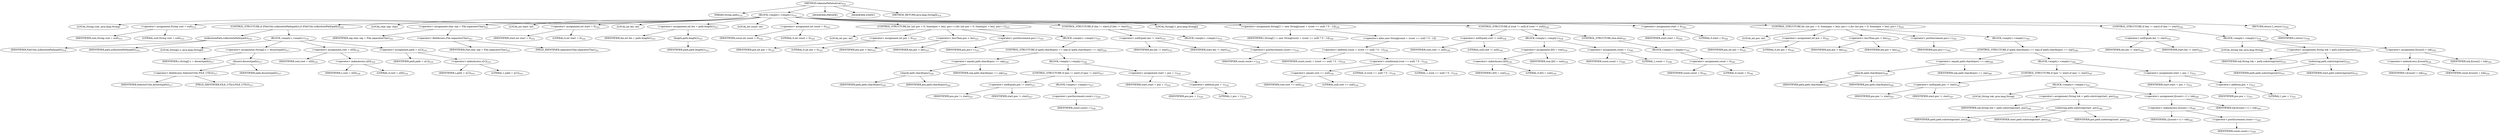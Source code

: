 digraph "tokenizePathAsArray" {  
"1123" [label = <(METHOD,tokenizePathAsArray)<SUB>514</SUB>> ]
"1124" [label = <(PARAM,String path)<SUB>514</SUB>> ]
"1125" [label = <(BLOCK,&lt;empty&gt;,&lt;empty&gt;)<SUB>514</SUB>> ]
"1126" [label = <(LOCAL,String root: java.lang.String)> ]
"1127" [label = <(&lt;operator&gt;.assignment,String root = null)<SUB>515</SUB>> ]
"1128" [label = <(IDENTIFIER,root,String root = null)<SUB>515</SUB>> ]
"1129" [label = <(LITERAL,null,String root = null)<SUB>515</SUB>> ]
"1130" [label = <(CONTROL_STRUCTURE,if (FileUtils.isAbsolutePath(path)),if (FileUtils.isAbsolutePath(path)))<SUB>516</SUB>> ]
"1131" [label = <(isAbsolutePath,isAbsolutePath(path))<SUB>516</SUB>> ]
"1132" [label = <(IDENTIFIER,FileUtils,isAbsolutePath(path))<SUB>516</SUB>> ]
"1133" [label = <(IDENTIFIER,path,isAbsolutePath(path))<SUB>516</SUB>> ]
"1134" [label = <(BLOCK,&lt;empty&gt;,&lt;empty&gt;)<SUB>516</SUB>> ]
"1135" [label = <(LOCAL,String[] s: java.lang.String[])> ]
"1136" [label = <(&lt;operator&gt;.assignment,String[] s = dissect(path))<SUB>517</SUB>> ]
"1137" [label = <(IDENTIFIER,s,String[] s = dissect(path))<SUB>517</SUB>> ]
"1138" [label = <(dissect,dissect(path))<SUB>517</SUB>> ]
"1139" [label = <(&lt;operator&gt;.fieldAccess,SelectorUtils.FILE_UTILS)<SUB>517</SUB>> ]
"1140" [label = <(IDENTIFIER,SelectorUtils,dissect(path))<SUB>517</SUB>> ]
"1141" [label = <(FIELD_IDENTIFIER,FILE_UTILS,FILE_UTILS)<SUB>517</SUB>> ]
"1142" [label = <(IDENTIFIER,path,dissect(path))<SUB>517</SUB>> ]
"1143" [label = <(&lt;operator&gt;.assignment,root = s[0])<SUB>518</SUB>> ]
"1144" [label = <(IDENTIFIER,root,root = s[0])<SUB>518</SUB>> ]
"1145" [label = <(&lt;operator&gt;.indexAccess,s[0])<SUB>518</SUB>> ]
"1146" [label = <(IDENTIFIER,s,root = s[0])<SUB>518</SUB>> ]
"1147" [label = <(LITERAL,0,root = s[0])<SUB>518</SUB>> ]
"1148" [label = <(&lt;operator&gt;.assignment,path = s[1])<SUB>519</SUB>> ]
"1149" [label = <(IDENTIFIER,path,path = s[1])<SUB>519</SUB>> ]
"1150" [label = <(&lt;operator&gt;.indexAccess,s[1])<SUB>519</SUB>> ]
"1151" [label = <(IDENTIFIER,s,path = s[1])<SUB>519</SUB>> ]
"1152" [label = <(LITERAL,1,path = s[1])<SUB>519</SUB>> ]
"1153" [label = <(LOCAL,char sep: char)> ]
"1154" [label = <(&lt;operator&gt;.assignment,char sep = File.separatorChar)<SUB>521</SUB>> ]
"1155" [label = <(IDENTIFIER,sep,char sep = File.separatorChar)<SUB>521</SUB>> ]
"1156" [label = <(&lt;operator&gt;.fieldAccess,File.separatorChar)<SUB>521</SUB>> ]
"1157" [label = <(IDENTIFIER,File,char sep = File.separatorChar)<SUB>521</SUB>> ]
"1158" [label = <(FIELD_IDENTIFIER,separatorChar,separatorChar)<SUB>521</SUB>> ]
"1159" [label = <(LOCAL,int start: int)> ]
"1160" [label = <(&lt;operator&gt;.assignment,int start = 0)<SUB>522</SUB>> ]
"1161" [label = <(IDENTIFIER,start,int start = 0)<SUB>522</SUB>> ]
"1162" [label = <(LITERAL,0,int start = 0)<SUB>522</SUB>> ]
"1163" [label = <(LOCAL,int len: int)> ]
"1164" [label = <(&lt;operator&gt;.assignment,int len = path.length())<SUB>523</SUB>> ]
"1165" [label = <(IDENTIFIER,len,int len = path.length())<SUB>523</SUB>> ]
"1166" [label = <(length,path.length())<SUB>523</SUB>> ]
"1167" [label = <(IDENTIFIER,path,path.length())<SUB>523</SUB>> ]
"1168" [label = <(LOCAL,int count: int)> ]
"1169" [label = <(&lt;operator&gt;.assignment,int count = 0)<SUB>524</SUB>> ]
"1170" [label = <(IDENTIFIER,count,int count = 0)<SUB>524</SUB>> ]
"1171" [label = <(LITERAL,0,int count = 0)<SUB>524</SUB>> ]
"1172" [label = <(CONTROL_STRUCTURE,for (int pos = 0; Some(pos &lt; len); pos++),for (int pos = 0; Some(pos &lt; len); pos++))<SUB>525</SUB>> ]
"1173" [label = <(LOCAL,int pos: int)> ]
"1174" [label = <(&lt;operator&gt;.assignment,int pos = 0)<SUB>525</SUB>> ]
"1175" [label = <(IDENTIFIER,pos,int pos = 0)<SUB>525</SUB>> ]
"1176" [label = <(LITERAL,0,int pos = 0)<SUB>525</SUB>> ]
"1177" [label = <(&lt;operator&gt;.lessThan,pos &lt; len)<SUB>525</SUB>> ]
"1178" [label = <(IDENTIFIER,pos,pos &lt; len)<SUB>525</SUB>> ]
"1179" [label = <(IDENTIFIER,len,pos &lt; len)<SUB>525</SUB>> ]
"1180" [label = <(&lt;operator&gt;.postIncrement,pos++)<SUB>525</SUB>> ]
"1181" [label = <(IDENTIFIER,pos,pos++)<SUB>525</SUB>> ]
"1182" [label = <(BLOCK,&lt;empty&gt;,&lt;empty&gt;)<SUB>525</SUB>> ]
"1183" [label = <(CONTROL_STRUCTURE,if (path.charAt(pos) == sep),if (path.charAt(pos) == sep))<SUB>526</SUB>> ]
"1184" [label = <(&lt;operator&gt;.equals,path.charAt(pos) == sep)<SUB>526</SUB>> ]
"1185" [label = <(charAt,path.charAt(pos))<SUB>526</SUB>> ]
"1186" [label = <(IDENTIFIER,path,path.charAt(pos))<SUB>526</SUB>> ]
"1187" [label = <(IDENTIFIER,pos,path.charAt(pos))<SUB>526</SUB>> ]
"1188" [label = <(IDENTIFIER,sep,path.charAt(pos) == sep)<SUB>526</SUB>> ]
"1189" [label = <(BLOCK,&lt;empty&gt;,&lt;empty&gt;)<SUB>526</SUB>> ]
"1190" [label = <(CONTROL_STRUCTURE,if (pos != start),if (pos != start))<SUB>527</SUB>> ]
"1191" [label = <(&lt;operator&gt;.notEquals,pos != start)<SUB>527</SUB>> ]
"1192" [label = <(IDENTIFIER,pos,pos != start)<SUB>527</SUB>> ]
"1193" [label = <(IDENTIFIER,start,pos != start)<SUB>527</SUB>> ]
"1194" [label = <(BLOCK,&lt;empty&gt;,&lt;empty&gt;)<SUB>527</SUB>> ]
"1195" [label = <(&lt;operator&gt;.postIncrement,count++)<SUB>528</SUB>> ]
"1196" [label = <(IDENTIFIER,count,count++)<SUB>528</SUB>> ]
"1197" [label = <(&lt;operator&gt;.assignment,start = pos + 1)<SUB>530</SUB>> ]
"1198" [label = <(IDENTIFIER,start,start = pos + 1)<SUB>530</SUB>> ]
"1199" [label = <(&lt;operator&gt;.addition,pos + 1)<SUB>530</SUB>> ]
"1200" [label = <(IDENTIFIER,pos,pos + 1)<SUB>530</SUB>> ]
"1201" [label = <(LITERAL,1,pos + 1)<SUB>530</SUB>> ]
"1202" [label = <(CONTROL_STRUCTURE,if (len != start),if (len != start))<SUB>533</SUB>> ]
"1203" [label = <(&lt;operator&gt;.notEquals,len != start)<SUB>533</SUB>> ]
"1204" [label = <(IDENTIFIER,len,len != start)<SUB>533</SUB>> ]
"1205" [label = <(IDENTIFIER,start,len != start)<SUB>533</SUB>> ]
"1206" [label = <(BLOCK,&lt;empty&gt;,&lt;empty&gt;)<SUB>533</SUB>> ]
"1207" [label = <(&lt;operator&gt;.postIncrement,count++)<SUB>534</SUB>> ]
"1208" [label = <(IDENTIFIER,count,count++)<SUB>534</SUB>> ]
"1209" [label = <(LOCAL,String[] l: java.lang.String[])> ]
"1210" [label = <(&lt;operator&gt;.assignment,String[] l = new String[count + ((root == null) ? 0 : 1)])<SUB>536</SUB>> ]
"1211" [label = <(IDENTIFIER,l,String[] l = new String[count + ((root == null) ? 0 : 1)])<SUB>536</SUB>> ]
"1212" [label = <(&lt;operator&gt;.alloc,new String[count + ((root == null) ? 0 : 1)])> ]
"1213" [label = <(&lt;operator&gt;.addition,count + ((root == null) ? 0 : 1))<SUB>536</SUB>> ]
"1214" [label = <(IDENTIFIER,count,count + ((root == null) ? 0 : 1))<SUB>536</SUB>> ]
"1215" [label = <(&lt;operator&gt;.conditional,(root == null) ? 0 : 1)<SUB>536</SUB>> ]
"1216" [label = <(&lt;operator&gt;.equals,root == null)<SUB>536</SUB>> ]
"1217" [label = <(IDENTIFIER,root,root == null)<SUB>536</SUB>> ]
"1218" [label = <(LITERAL,null,root == null)<SUB>536</SUB>> ]
"1219" [label = <(LITERAL,0,(root == null) ? 0 : 1)<SUB>536</SUB>> ]
"1220" [label = <(LITERAL,1,(root == null) ? 0 : 1)<SUB>536</SUB>> ]
"1221" [label = <(CONTROL_STRUCTURE,if (root != null),if (root != null))<SUB>538</SUB>> ]
"1222" [label = <(&lt;operator&gt;.notEquals,root != null)<SUB>538</SUB>> ]
"1223" [label = <(IDENTIFIER,root,root != null)<SUB>538</SUB>> ]
"1224" [label = <(LITERAL,null,root != null)<SUB>538</SUB>> ]
"1225" [label = <(BLOCK,&lt;empty&gt;,&lt;empty&gt;)<SUB>538</SUB>> ]
"1226" [label = <(&lt;operator&gt;.assignment,l[0] = root)<SUB>539</SUB>> ]
"1227" [label = <(&lt;operator&gt;.indexAccess,l[0])<SUB>539</SUB>> ]
"1228" [label = <(IDENTIFIER,l,l[0] = root)<SUB>539</SUB>> ]
"1229" [label = <(LITERAL,0,l[0] = root)<SUB>539</SUB>> ]
"1230" [label = <(IDENTIFIER,root,l[0] = root)<SUB>539</SUB>> ]
"1231" [label = <(&lt;operator&gt;.assignment,count = 1)<SUB>540</SUB>> ]
"1232" [label = <(IDENTIFIER,count,count = 1)<SUB>540</SUB>> ]
"1233" [label = <(LITERAL,1,count = 1)<SUB>540</SUB>> ]
"1234" [label = <(CONTROL_STRUCTURE,else,else)<SUB>541</SUB>> ]
"1235" [label = <(BLOCK,&lt;empty&gt;,&lt;empty&gt;)<SUB>541</SUB>> ]
"1236" [label = <(&lt;operator&gt;.assignment,count = 0)<SUB>542</SUB>> ]
"1237" [label = <(IDENTIFIER,count,count = 0)<SUB>542</SUB>> ]
"1238" [label = <(LITERAL,0,count = 0)<SUB>542</SUB>> ]
"1239" [label = <(&lt;operator&gt;.assignment,start = 0)<SUB>544</SUB>> ]
"1240" [label = <(IDENTIFIER,start,start = 0)<SUB>544</SUB>> ]
"1241" [label = <(LITERAL,0,start = 0)<SUB>544</SUB>> ]
"1242" [label = <(CONTROL_STRUCTURE,for (int pos = 0; Some(pos &lt; len); pos++),for (int pos = 0; Some(pos &lt; len); pos++))<SUB>545</SUB>> ]
"1243" [label = <(LOCAL,int pos: int)> ]
"1244" [label = <(&lt;operator&gt;.assignment,int pos = 0)<SUB>545</SUB>> ]
"1245" [label = <(IDENTIFIER,pos,int pos = 0)<SUB>545</SUB>> ]
"1246" [label = <(LITERAL,0,int pos = 0)<SUB>545</SUB>> ]
"1247" [label = <(&lt;operator&gt;.lessThan,pos &lt; len)<SUB>545</SUB>> ]
"1248" [label = <(IDENTIFIER,pos,pos &lt; len)<SUB>545</SUB>> ]
"1249" [label = <(IDENTIFIER,len,pos &lt; len)<SUB>545</SUB>> ]
"1250" [label = <(&lt;operator&gt;.postIncrement,pos++)<SUB>545</SUB>> ]
"1251" [label = <(IDENTIFIER,pos,pos++)<SUB>545</SUB>> ]
"1252" [label = <(BLOCK,&lt;empty&gt;,&lt;empty&gt;)<SUB>545</SUB>> ]
"1253" [label = <(CONTROL_STRUCTURE,if (path.charAt(pos) == sep),if (path.charAt(pos) == sep))<SUB>546</SUB>> ]
"1254" [label = <(&lt;operator&gt;.equals,path.charAt(pos) == sep)<SUB>546</SUB>> ]
"1255" [label = <(charAt,path.charAt(pos))<SUB>546</SUB>> ]
"1256" [label = <(IDENTIFIER,path,path.charAt(pos))<SUB>546</SUB>> ]
"1257" [label = <(IDENTIFIER,pos,path.charAt(pos))<SUB>546</SUB>> ]
"1258" [label = <(IDENTIFIER,sep,path.charAt(pos) == sep)<SUB>546</SUB>> ]
"1259" [label = <(BLOCK,&lt;empty&gt;,&lt;empty&gt;)<SUB>546</SUB>> ]
"1260" [label = <(CONTROL_STRUCTURE,if (pos != start),if (pos != start))<SUB>547</SUB>> ]
"1261" [label = <(&lt;operator&gt;.notEquals,pos != start)<SUB>547</SUB>> ]
"1262" [label = <(IDENTIFIER,pos,pos != start)<SUB>547</SUB>> ]
"1263" [label = <(IDENTIFIER,start,pos != start)<SUB>547</SUB>> ]
"1264" [label = <(BLOCK,&lt;empty&gt;,&lt;empty&gt;)<SUB>547</SUB>> ]
"1265" [label = <(LOCAL,String tok: java.lang.String)> ]
"1266" [label = <(&lt;operator&gt;.assignment,String tok = path.substring(start, pos))<SUB>548</SUB>> ]
"1267" [label = <(IDENTIFIER,tok,String tok = path.substring(start, pos))<SUB>548</SUB>> ]
"1268" [label = <(substring,path.substring(start, pos))<SUB>548</SUB>> ]
"1269" [label = <(IDENTIFIER,path,path.substring(start, pos))<SUB>548</SUB>> ]
"1270" [label = <(IDENTIFIER,start,path.substring(start, pos))<SUB>548</SUB>> ]
"1271" [label = <(IDENTIFIER,pos,path.substring(start, pos))<SUB>548</SUB>> ]
"1272" [label = <(&lt;operator&gt;.assignment,l[count++] = tok)<SUB>549</SUB>> ]
"1273" [label = <(&lt;operator&gt;.indexAccess,l[count++])<SUB>549</SUB>> ]
"1274" [label = <(IDENTIFIER,l,l[count++] = tok)<SUB>549</SUB>> ]
"1275" [label = <(&lt;operator&gt;.postIncrement,count++)<SUB>549</SUB>> ]
"1276" [label = <(IDENTIFIER,count,count++)<SUB>549</SUB>> ]
"1277" [label = <(IDENTIFIER,tok,l[count++] = tok)<SUB>549</SUB>> ]
"1278" [label = <(&lt;operator&gt;.assignment,start = pos + 1)<SUB>551</SUB>> ]
"1279" [label = <(IDENTIFIER,start,start = pos + 1)<SUB>551</SUB>> ]
"1280" [label = <(&lt;operator&gt;.addition,pos + 1)<SUB>551</SUB>> ]
"1281" [label = <(IDENTIFIER,pos,pos + 1)<SUB>551</SUB>> ]
"1282" [label = <(LITERAL,1,pos + 1)<SUB>551</SUB>> ]
"1283" [label = <(CONTROL_STRUCTURE,if (len != start),if (len != start))<SUB>554</SUB>> ]
"1284" [label = <(&lt;operator&gt;.notEquals,len != start)<SUB>554</SUB>> ]
"1285" [label = <(IDENTIFIER,len,len != start)<SUB>554</SUB>> ]
"1286" [label = <(IDENTIFIER,start,len != start)<SUB>554</SUB>> ]
"1287" [label = <(BLOCK,&lt;empty&gt;,&lt;empty&gt;)<SUB>554</SUB>> ]
"1288" [label = <(LOCAL,String tok: java.lang.String)> ]
"1289" [label = <(&lt;operator&gt;.assignment,String tok = path.substring(start))<SUB>555</SUB>> ]
"1290" [label = <(IDENTIFIER,tok,String tok = path.substring(start))<SUB>555</SUB>> ]
"1291" [label = <(substring,path.substring(start))<SUB>555</SUB>> ]
"1292" [label = <(IDENTIFIER,path,path.substring(start))<SUB>555</SUB>> ]
"1293" [label = <(IDENTIFIER,start,path.substring(start))<SUB>555</SUB>> ]
"1294" [label = <(&lt;operator&gt;.assignment,l[count] = tok)<SUB>556</SUB>> ]
"1295" [label = <(&lt;operator&gt;.indexAccess,l[count])<SUB>556</SUB>> ]
"1296" [label = <(IDENTIFIER,l,l[count] = tok)<SUB>556</SUB>> ]
"1297" [label = <(IDENTIFIER,count,l[count] = tok)<SUB>556</SUB>> ]
"1298" [label = <(IDENTIFIER,tok,l[count] = tok)<SUB>556</SUB>> ]
"1299" [label = <(RETURN,return l;,return l;)<SUB>558</SUB>> ]
"1300" [label = <(IDENTIFIER,l,return l;)<SUB>558</SUB>> ]
"1301" [label = <(MODIFIER,PRIVATE)> ]
"1302" [label = <(MODIFIER,STATIC)> ]
"1303" [label = <(METHOD_RETURN,java.lang.String[])<SUB>514</SUB>> ]
  "1123" -> "1124" 
  "1123" -> "1125" 
  "1123" -> "1301" 
  "1123" -> "1302" 
  "1123" -> "1303" 
  "1125" -> "1126" 
  "1125" -> "1127" 
  "1125" -> "1130" 
  "1125" -> "1153" 
  "1125" -> "1154" 
  "1125" -> "1159" 
  "1125" -> "1160" 
  "1125" -> "1163" 
  "1125" -> "1164" 
  "1125" -> "1168" 
  "1125" -> "1169" 
  "1125" -> "1172" 
  "1125" -> "1202" 
  "1125" -> "1209" 
  "1125" -> "1210" 
  "1125" -> "1221" 
  "1125" -> "1239" 
  "1125" -> "1242" 
  "1125" -> "1283" 
  "1125" -> "1299" 
  "1127" -> "1128" 
  "1127" -> "1129" 
  "1130" -> "1131" 
  "1130" -> "1134" 
  "1131" -> "1132" 
  "1131" -> "1133" 
  "1134" -> "1135" 
  "1134" -> "1136" 
  "1134" -> "1143" 
  "1134" -> "1148" 
  "1136" -> "1137" 
  "1136" -> "1138" 
  "1138" -> "1139" 
  "1138" -> "1142" 
  "1139" -> "1140" 
  "1139" -> "1141" 
  "1143" -> "1144" 
  "1143" -> "1145" 
  "1145" -> "1146" 
  "1145" -> "1147" 
  "1148" -> "1149" 
  "1148" -> "1150" 
  "1150" -> "1151" 
  "1150" -> "1152" 
  "1154" -> "1155" 
  "1154" -> "1156" 
  "1156" -> "1157" 
  "1156" -> "1158" 
  "1160" -> "1161" 
  "1160" -> "1162" 
  "1164" -> "1165" 
  "1164" -> "1166" 
  "1166" -> "1167" 
  "1169" -> "1170" 
  "1169" -> "1171" 
  "1172" -> "1173" 
  "1172" -> "1174" 
  "1172" -> "1177" 
  "1172" -> "1180" 
  "1172" -> "1182" 
  "1174" -> "1175" 
  "1174" -> "1176" 
  "1177" -> "1178" 
  "1177" -> "1179" 
  "1180" -> "1181" 
  "1182" -> "1183" 
  "1183" -> "1184" 
  "1183" -> "1189" 
  "1184" -> "1185" 
  "1184" -> "1188" 
  "1185" -> "1186" 
  "1185" -> "1187" 
  "1189" -> "1190" 
  "1189" -> "1197" 
  "1190" -> "1191" 
  "1190" -> "1194" 
  "1191" -> "1192" 
  "1191" -> "1193" 
  "1194" -> "1195" 
  "1195" -> "1196" 
  "1197" -> "1198" 
  "1197" -> "1199" 
  "1199" -> "1200" 
  "1199" -> "1201" 
  "1202" -> "1203" 
  "1202" -> "1206" 
  "1203" -> "1204" 
  "1203" -> "1205" 
  "1206" -> "1207" 
  "1207" -> "1208" 
  "1210" -> "1211" 
  "1210" -> "1212" 
  "1212" -> "1213" 
  "1213" -> "1214" 
  "1213" -> "1215" 
  "1215" -> "1216" 
  "1215" -> "1219" 
  "1215" -> "1220" 
  "1216" -> "1217" 
  "1216" -> "1218" 
  "1221" -> "1222" 
  "1221" -> "1225" 
  "1221" -> "1234" 
  "1222" -> "1223" 
  "1222" -> "1224" 
  "1225" -> "1226" 
  "1225" -> "1231" 
  "1226" -> "1227" 
  "1226" -> "1230" 
  "1227" -> "1228" 
  "1227" -> "1229" 
  "1231" -> "1232" 
  "1231" -> "1233" 
  "1234" -> "1235" 
  "1235" -> "1236" 
  "1236" -> "1237" 
  "1236" -> "1238" 
  "1239" -> "1240" 
  "1239" -> "1241" 
  "1242" -> "1243" 
  "1242" -> "1244" 
  "1242" -> "1247" 
  "1242" -> "1250" 
  "1242" -> "1252" 
  "1244" -> "1245" 
  "1244" -> "1246" 
  "1247" -> "1248" 
  "1247" -> "1249" 
  "1250" -> "1251" 
  "1252" -> "1253" 
  "1253" -> "1254" 
  "1253" -> "1259" 
  "1254" -> "1255" 
  "1254" -> "1258" 
  "1255" -> "1256" 
  "1255" -> "1257" 
  "1259" -> "1260" 
  "1259" -> "1278" 
  "1260" -> "1261" 
  "1260" -> "1264" 
  "1261" -> "1262" 
  "1261" -> "1263" 
  "1264" -> "1265" 
  "1264" -> "1266" 
  "1264" -> "1272" 
  "1266" -> "1267" 
  "1266" -> "1268" 
  "1268" -> "1269" 
  "1268" -> "1270" 
  "1268" -> "1271" 
  "1272" -> "1273" 
  "1272" -> "1277" 
  "1273" -> "1274" 
  "1273" -> "1275" 
  "1275" -> "1276" 
  "1278" -> "1279" 
  "1278" -> "1280" 
  "1280" -> "1281" 
  "1280" -> "1282" 
  "1283" -> "1284" 
  "1283" -> "1287" 
  "1284" -> "1285" 
  "1284" -> "1286" 
  "1287" -> "1288" 
  "1287" -> "1289" 
  "1287" -> "1294" 
  "1289" -> "1290" 
  "1289" -> "1291" 
  "1291" -> "1292" 
  "1291" -> "1293" 
  "1294" -> "1295" 
  "1294" -> "1298" 
  "1295" -> "1296" 
  "1295" -> "1297" 
  "1299" -> "1300" 
}
